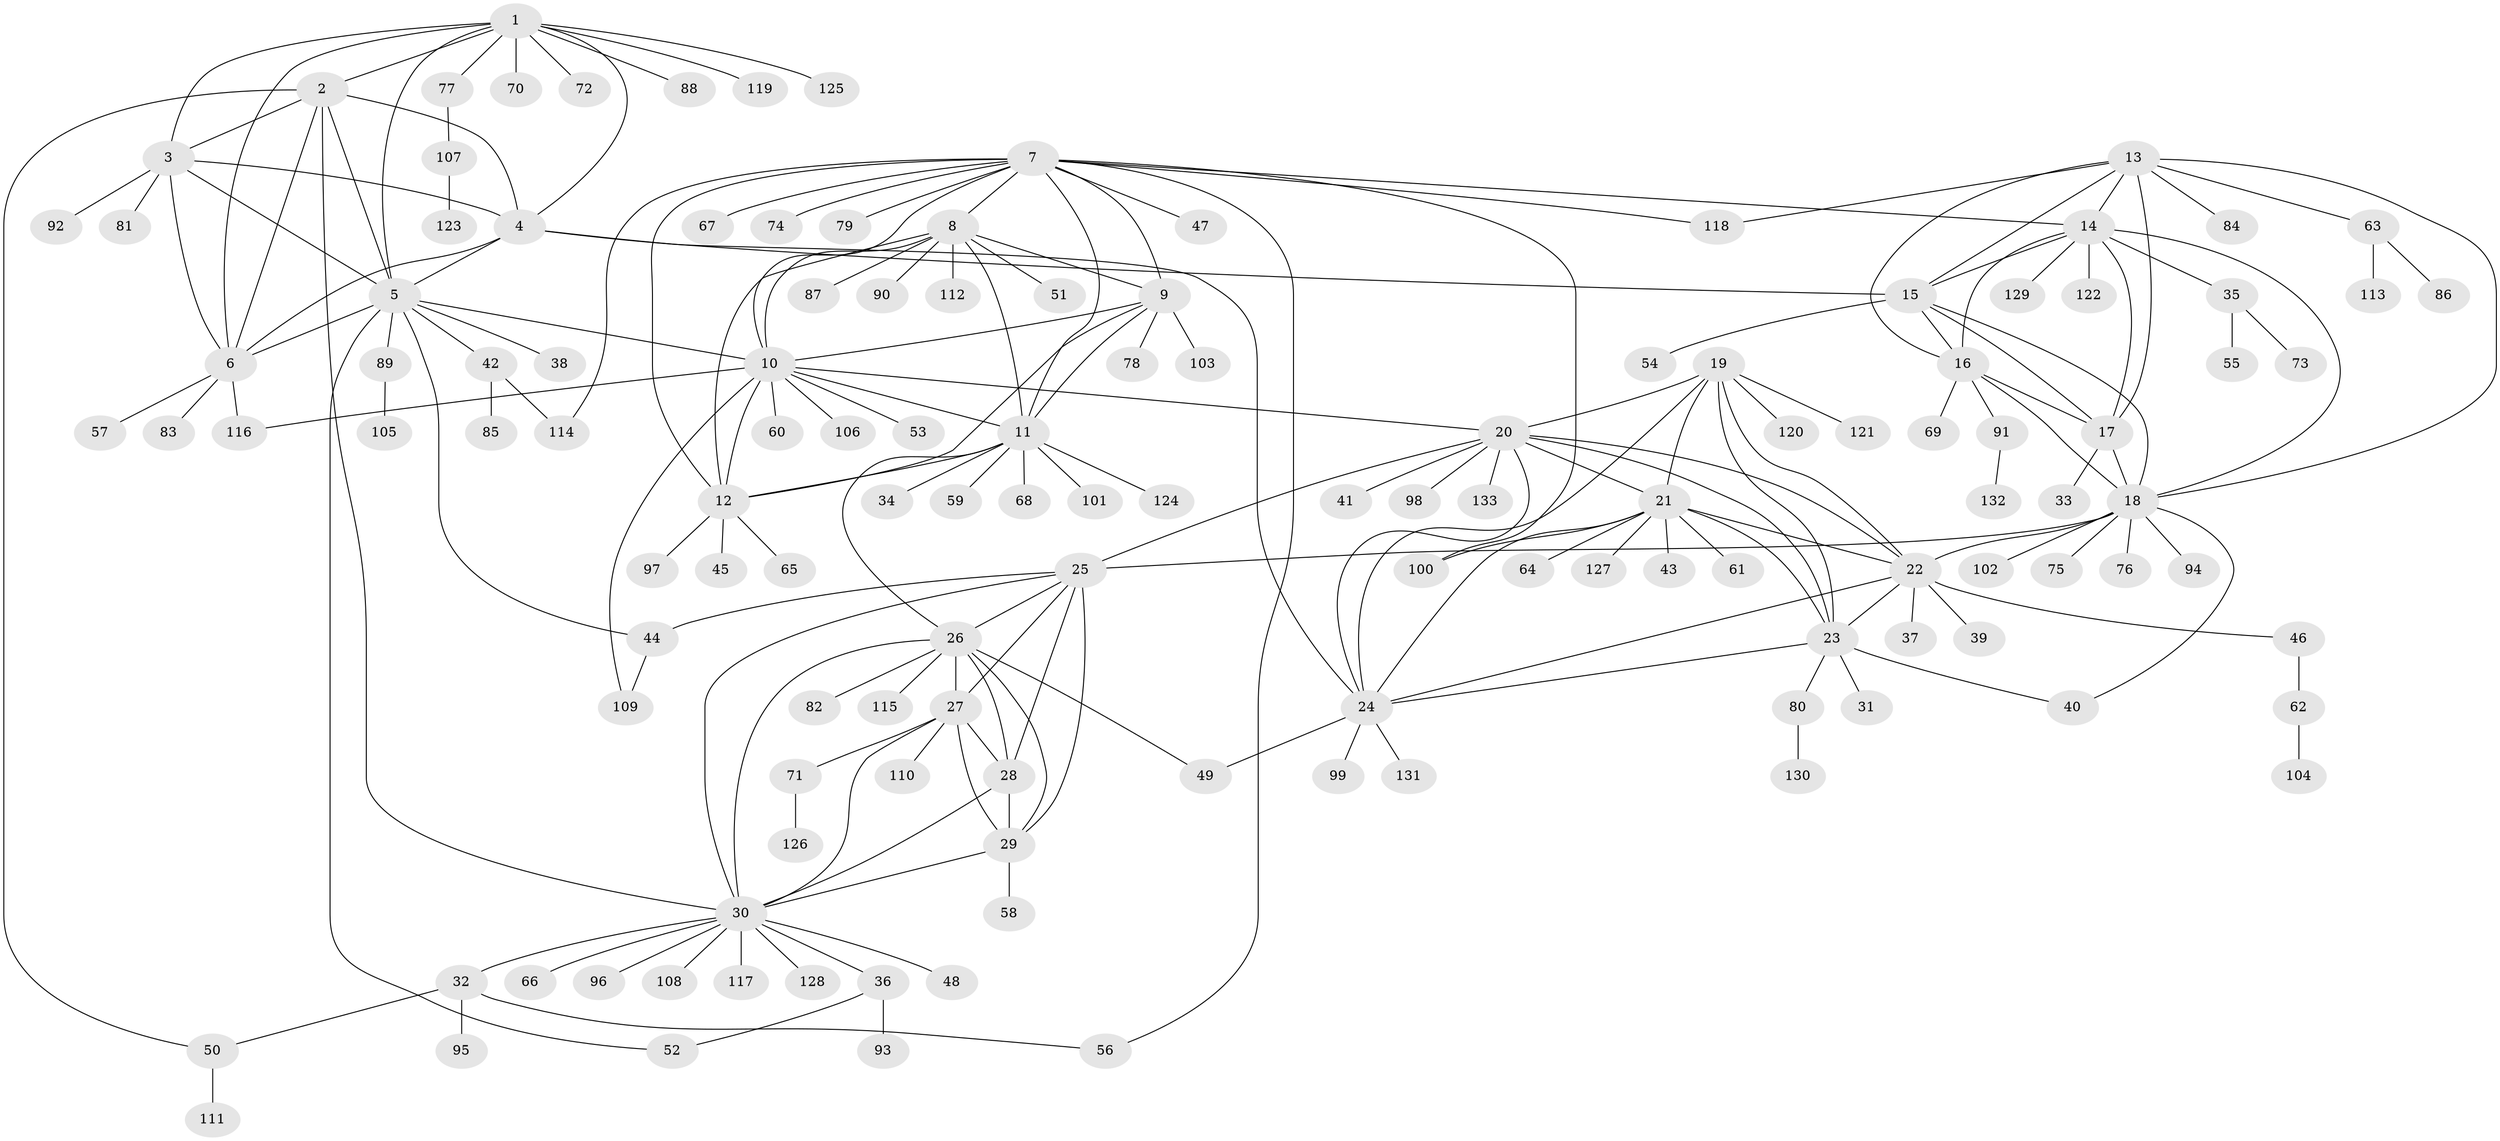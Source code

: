 // coarse degree distribution, {5: 0.1, 9: 0.125, 4: 0.1, 8: 0.05, 7: 0.025, 3: 0.1, 2: 0.25, 1: 0.25}
// Generated by graph-tools (version 1.1) at 2025/52/03/04/25 22:52:12]
// undirected, 133 vertices, 199 edges
graph export_dot {
  node [color=gray90,style=filled];
  1;
  2;
  3;
  4;
  5;
  6;
  7;
  8;
  9;
  10;
  11;
  12;
  13;
  14;
  15;
  16;
  17;
  18;
  19;
  20;
  21;
  22;
  23;
  24;
  25;
  26;
  27;
  28;
  29;
  30;
  31;
  32;
  33;
  34;
  35;
  36;
  37;
  38;
  39;
  40;
  41;
  42;
  43;
  44;
  45;
  46;
  47;
  48;
  49;
  50;
  51;
  52;
  53;
  54;
  55;
  56;
  57;
  58;
  59;
  60;
  61;
  62;
  63;
  64;
  65;
  66;
  67;
  68;
  69;
  70;
  71;
  72;
  73;
  74;
  75;
  76;
  77;
  78;
  79;
  80;
  81;
  82;
  83;
  84;
  85;
  86;
  87;
  88;
  89;
  90;
  91;
  92;
  93;
  94;
  95;
  96;
  97;
  98;
  99;
  100;
  101;
  102;
  103;
  104;
  105;
  106;
  107;
  108;
  109;
  110;
  111;
  112;
  113;
  114;
  115;
  116;
  117;
  118;
  119;
  120;
  121;
  122;
  123;
  124;
  125;
  126;
  127;
  128;
  129;
  130;
  131;
  132;
  133;
  1 -- 2;
  1 -- 3;
  1 -- 4;
  1 -- 5;
  1 -- 6;
  1 -- 70;
  1 -- 72;
  1 -- 77;
  1 -- 88;
  1 -- 119;
  1 -- 125;
  2 -- 3;
  2 -- 4;
  2 -- 5;
  2 -- 6;
  2 -- 30;
  2 -- 50;
  3 -- 4;
  3 -- 5;
  3 -- 6;
  3 -- 81;
  3 -- 92;
  4 -- 5;
  4 -- 6;
  4 -- 15;
  4 -- 24;
  5 -- 6;
  5 -- 10;
  5 -- 38;
  5 -- 42;
  5 -- 44;
  5 -- 52;
  5 -- 89;
  6 -- 57;
  6 -- 83;
  6 -- 116;
  7 -- 8;
  7 -- 9;
  7 -- 10;
  7 -- 11;
  7 -- 12;
  7 -- 14;
  7 -- 47;
  7 -- 56;
  7 -- 67;
  7 -- 74;
  7 -- 79;
  7 -- 100;
  7 -- 114;
  7 -- 118;
  8 -- 9;
  8 -- 10;
  8 -- 11;
  8 -- 12;
  8 -- 51;
  8 -- 87;
  8 -- 90;
  8 -- 112;
  9 -- 10;
  9 -- 11;
  9 -- 12;
  9 -- 78;
  9 -- 103;
  10 -- 11;
  10 -- 12;
  10 -- 20;
  10 -- 53;
  10 -- 60;
  10 -- 106;
  10 -- 109;
  10 -- 116;
  11 -- 12;
  11 -- 26;
  11 -- 34;
  11 -- 59;
  11 -- 68;
  11 -- 101;
  11 -- 124;
  12 -- 45;
  12 -- 65;
  12 -- 97;
  13 -- 14;
  13 -- 15;
  13 -- 16;
  13 -- 17;
  13 -- 18;
  13 -- 63;
  13 -- 84;
  13 -- 118;
  14 -- 15;
  14 -- 16;
  14 -- 17;
  14 -- 18;
  14 -- 35;
  14 -- 122;
  14 -- 129;
  15 -- 16;
  15 -- 17;
  15 -- 18;
  15 -- 54;
  16 -- 17;
  16 -- 18;
  16 -- 69;
  16 -- 91;
  17 -- 18;
  17 -- 33;
  18 -- 22;
  18 -- 25;
  18 -- 40;
  18 -- 75;
  18 -- 76;
  18 -- 94;
  18 -- 102;
  19 -- 20;
  19 -- 21;
  19 -- 22;
  19 -- 23;
  19 -- 24;
  19 -- 120;
  19 -- 121;
  20 -- 21;
  20 -- 22;
  20 -- 23;
  20 -- 24;
  20 -- 25;
  20 -- 41;
  20 -- 98;
  20 -- 133;
  21 -- 22;
  21 -- 23;
  21 -- 24;
  21 -- 43;
  21 -- 61;
  21 -- 64;
  21 -- 100;
  21 -- 127;
  22 -- 23;
  22 -- 24;
  22 -- 37;
  22 -- 39;
  22 -- 46;
  23 -- 24;
  23 -- 31;
  23 -- 40;
  23 -- 80;
  24 -- 49;
  24 -- 99;
  24 -- 131;
  25 -- 26;
  25 -- 27;
  25 -- 28;
  25 -- 29;
  25 -- 30;
  25 -- 44;
  26 -- 27;
  26 -- 28;
  26 -- 29;
  26 -- 30;
  26 -- 49;
  26 -- 82;
  26 -- 115;
  27 -- 28;
  27 -- 29;
  27 -- 30;
  27 -- 71;
  27 -- 110;
  28 -- 29;
  28 -- 30;
  29 -- 30;
  29 -- 58;
  30 -- 32;
  30 -- 36;
  30 -- 48;
  30 -- 66;
  30 -- 96;
  30 -- 108;
  30 -- 117;
  30 -- 128;
  32 -- 50;
  32 -- 56;
  32 -- 95;
  35 -- 55;
  35 -- 73;
  36 -- 52;
  36 -- 93;
  42 -- 85;
  42 -- 114;
  44 -- 109;
  46 -- 62;
  50 -- 111;
  62 -- 104;
  63 -- 86;
  63 -- 113;
  71 -- 126;
  77 -- 107;
  80 -- 130;
  89 -- 105;
  91 -- 132;
  107 -- 123;
}
